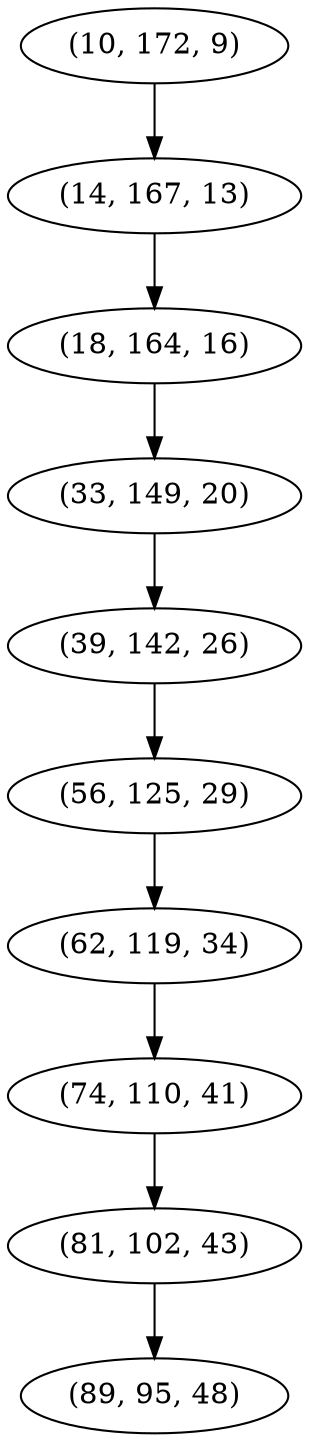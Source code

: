 digraph tree {
    "(10, 172, 9)";
    "(14, 167, 13)";
    "(18, 164, 16)";
    "(33, 149, 20)";
    "(39, 142, 26)";
    "(56, 125, 29)";
    "(62, 119, 34)";
    "(74, 110, 41)";
    "(81, 102, 43)";
    "(89, 95, 48)";
    "(10, 172, 9)" -> "(14, 167, 13)";
    "(14, 167, 13)" -> "(18, 164, 16)";
    "(18, 164, 16)" -> "(33, 149, 20)";
    "(33, 149, 20)" -> "(39, 142, 26)";
    "(39, 142, 26)" -> "(56, 125, 29)";
    "(56, 125, 29)" -> "(62, 119, 34)";
    "(62, 119, 34)" -> "(74, 110, 41)";
    "(74, 110, 41)" -> "(81, 102, 43)";
    "(81, 102, 43)" -> "(89, 95, 48)";
}
